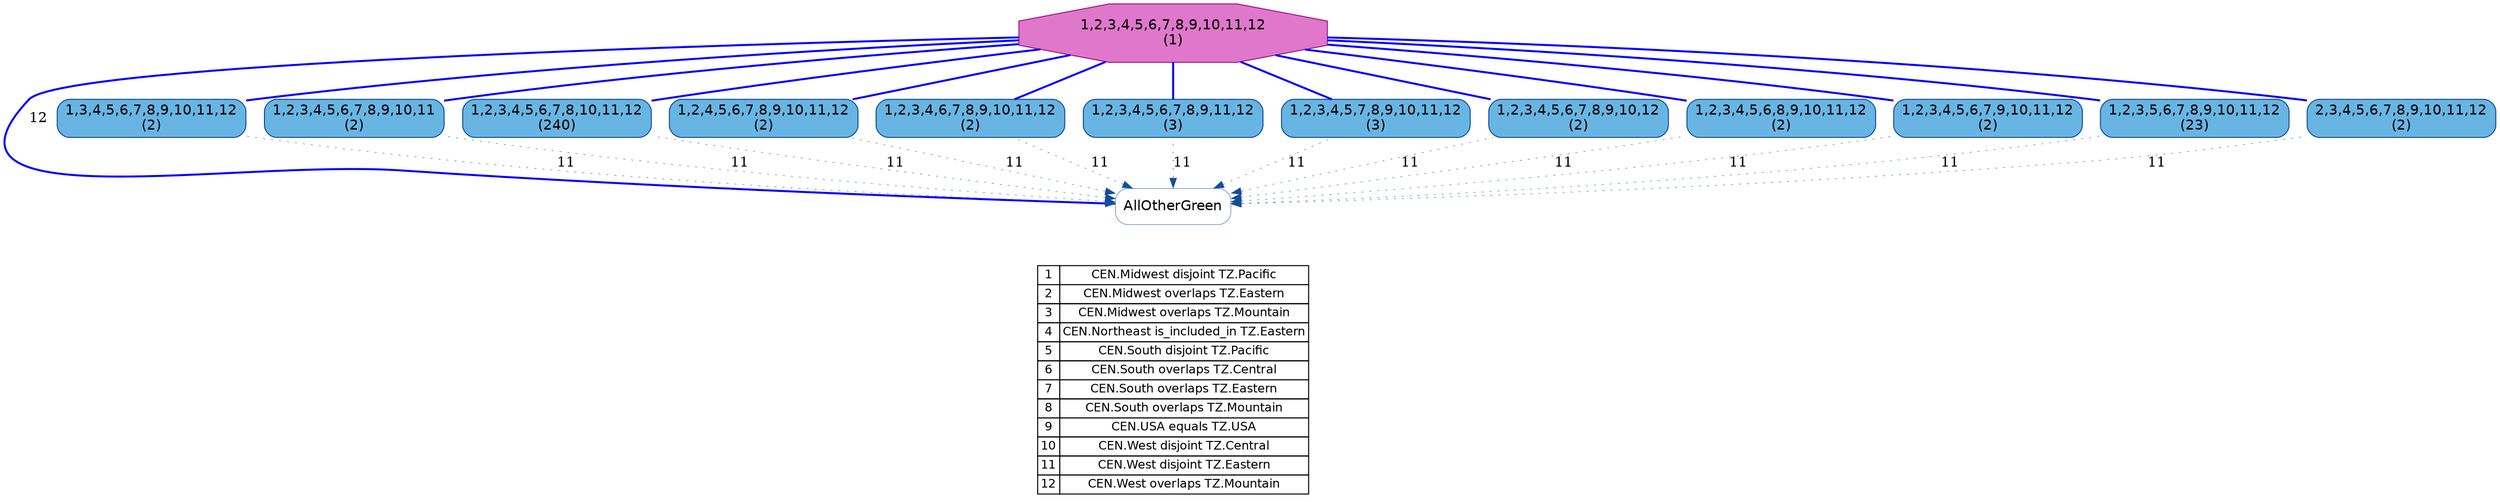 digraph{
rankdir=BT
node[fontname="Helvetica"]

"AllOtherGreen" [shape=box color="#134d9c" style=rounded penwidth=0.4]
node[shape=octagon color="#9f1684" fillcolor="#df77cb" style=filled]
"1,2,3,4,5,6,7,8,9,10,11,12" [label="1,2,3,4,5,6,7,8,9,10,11,12\n(1)"]
node[shape=box color="#134d9c" fillcolor="#68b5e3" style="rounded,filled"]
"1,3,4,5,6,7,8,9,10,11,12" [label="1,3,4,5,6,7,8,9,10,11,12\n(2)"]
"1,2,3,4,5,6,7,8,9,10,11" [label="1,2,3,4,5,6,7,8,9,10,11\n(2)"]
"1,2,3,4,5,6,7,8,10,11,12" [label="1,2,3,4,5,6,7,8,10,11,12\n(240)"]
"1,2,4,5,6,7,8,9,10,11,12" [label="1,2,4,5,6,7,8,9,10,11,12\n(2)"]
"1,2,3,4,6,7,8,9,10,11,12" [label="1,2,3,4,6,7,8,9,10,11,12\n(2)"]
"1,2,3,4,5,6,7,8,9,11,12" [label="1,2,3,4,5,6,7,8,9,11,12\n(3)"]
"1,2,3,4,5,7,8,9,10,11,12" [label="1,2,3,4,5,7,8,9,10,11,12\n(3)"]
"1,2,3,4,5,6,7,8,9,10,12" [label="1,2,3,4,5,6,7,8,9,10,12\n(2)"]
"1,2,3,4,5,6,8,9,10,11,12" [label="1,2,3,4,5,6,8,9,10,11,12\n(2)"]
"1,2,3,4,5,6,7,9,10,11,12" [label="1,2,3,4,5,6,7,9,10,11,12\n(2)"]
"1,2,3,5,6,7,8,9,10,11,12" [label="1,2,3,5,6,7,8,9,10,11,12\n(23)"]
"2,3,4,5,6,7,8,9,10,11,12" [label="2,3,4,5,6,7,8,9,10,11,12\n(2)"]

edge[style=dotted penwidth=0.4]

"AllOtherGreen" -> "1,3,4,5,6,7,8,9,10,11,12" [dir=back color="#134d9c",label=11]
"AllOtherGreen" -> "1,2,3,4,5,6,7,8,9,10,11" [dir=back color="#134d9c",label=11]
"AllOtherGreen" -> "1,2,3,4,5,6,7,8,10,11,12" [dir=back color="#134d9c",label=11]
"AllOtherGreen" -> "1,2,4,5,6,7,8,9,10,11,12" [dir=back color="#134d9c",label=11]
"AllOtherGreen" -> "1,2,3,4,6,7,8,9,10,11,12" [dir=back color="#134d9c",label=11]
"AllOtherGreen" -> "1,2,3,4,5,6,7,8,9,11,12" [dir=back color="#134d9c",label=11]
"AllOtherGreen" -> "1,2,3,4,5,7,8,9,10,11,12" [dir=back color="#134d9c",label=11]
"AllOtherGreen" -> "1,2,3,4,5,6,7,8,9,10,12" [dir=back color="#134d9c",label=11]
"AllOtherGreen" -> "1,2,3,4,5,6,8,9,10,11,12" [dir=back color="#134d9c",label=11]
"AllOtherGreen" -> "1,2,3,4,5,6,7,9,10,11,12" [dir=back color="#134d9c",label=11]
"AllOtherGreen" -> "1,2,3,5,6,7,8,9,10,11,12" [dir=back color="#134d9c",label=11]
"AllOtherGreen" -> "2,3,4,5,6,7,8,9,10,11,12" [dir=back color="#134d9c",label=11]
"1,2,3,4,5,6,7,8,9,10,11" -> "1,2,3,4,5,6,7,8,9,10,11,12" [arrowhead=none color="#0000FF" penwidth=2 style=solid]
"1,2,3,4,5,6,7,8,9,10,12" -> "1,2,3,4,5,6,7,8,9,10,11,12" [arrowhead=none color="#0000FF" penwidth=2 style=solid]
"1,2,3,4,5,6,7,8,9,11,12" -> "1,2,3,4,5,6,7,8,9,10,11,12" [arrowhead=none color="#0000FF" penwidth=2 style=solid]
"1,2,3,4,5,6,7,8,10,11,12" -> "1,2,3,4,5,6,7,8,9,10,11,12" [arrowhead=none color="#0000FF" penwidth=2 style=solid]
"1,2,3,4,5,6,7,9,10,11,12" -> "1,2,3,4,5,6,7,8,9,10,11,12" [arrowhead=none color="#0000FF" penwidth=2 style=solid]
"1,2,3,4,5,6,8,9,10,11,12" -> "1,2,3,4,5,6,7,8,9,10,11,12" [arrowhead=none color="#0000FF" penwidth=2 style=solid]
"1,2,3,4,5,7,8,9,10,11,12" -> "1,2,3,4,5,6,7,8,9,10,11,12" [arrowhead=none color="#0000FF" penwidth=2 style=solid]
"1,2,3,4,6,7,8,9,10,11,12" -> "1,2,3,4,5,6,7,8,9,10,11,12" [arrowhead=none color="#0000FF" penwidth=2 style=solid]
"1,2,3,5,6,7,8,9,10,11,12" -> "1,2,3,4,5,6,7,8,9,10,11,12" [arrowhead=none color="#0000FF" penwidth=2 style=solid]
"1,2,4,5,6,7,8,9,10,11,12" -> "1,2,3,4,5,6,7,8,9,10,11,12" [arrowhead=none color="#0000FF" penwidth=2 style=solid]
"1,3,4,5,6,7,8,9,10,11,12" -> "1,2,3,4,5,6,7,8,9,10,11,12" [arrowhead=none color="#0000FF" penwidth=2 style=solid]
"2,3,4,5,6,7,8,9,10,11,12" -> "1,2,3,4,5,6,7,8,9,10,11,12" [arrowhead=none color="#0000FF" penwidth=2 style=solid]
"AllOtherGreen" -> "1,2,3,4,5,6,7,8,9,10,11,12" [arrowhead=none color="#0000FF" penwidth=2 style=solid label=12]
node[shape=plaintext fontsize=12 color=black fillcolor=white] 
{rank=top Legend [label=< 
 <TABLE BORDER="0" CELLBORDER="1" CELLSPACING="0" CELLPADDING="2"> 
<TR> 
 <TD>1</TD> 
 <TD>CEN.Midwest disjoint TZ.Pacific</TD> 
 </TR> 
<TR> 
 <TD>2</TD> 
 <TD>CEN.Midwest overlaps TZ.Eastern</TD> 
 </TR> 
<TR> 
 <TD>3</TD> 
 <TD>CEN.Midwest overlaps TZ.Mountain</TD> 
 </TR> 
<TR> 
 <TD>4</TD> 
 <TD>CEN.Northeast is_included_in TZ.Eastern</TD> 
 </TR> 
<TR> 
 <TD>5</TD> 
 <TD>CEN.South disjoint TZ.Pacific</TD> 
 </TR> 
<TR> 
 <TD>6</TD> 
 <TD>CEN.South overlaps TZ.Central</TD> 
 </TR> 
<TR> 
 <TD>7</TD> 
 <TD>CEN.South overlaps TZ.Eastern</TD> 
 </TR> 
<TR> 
 <TD>8</TD> 
 <TD>CEN.South overlaps TZ.Mountain</TD> 
 </TR> 
<TR> 
 <TD>9</TD> 
 <TD>CEN.USA equals TZ.USA</TD> 
 </TR> 
<TR> 
 <TD>10</TD> 
 <TD>CEN.West disjoint TZ.Central</TD> 
 </TR> 
<TR> 
 <TD>11</TD> 
 <TD>CEN.West disjoint TZ.Eastern</TD> 
 </TR> 
<TR> 
 <TD>12</TD> 
 <TD>CEN.West overlaps TZ.Mountain</TD> 
 </TR> 
</TABLE> 
 >] } 
Legend -> "AllOtherGreen" [style=invis]
}